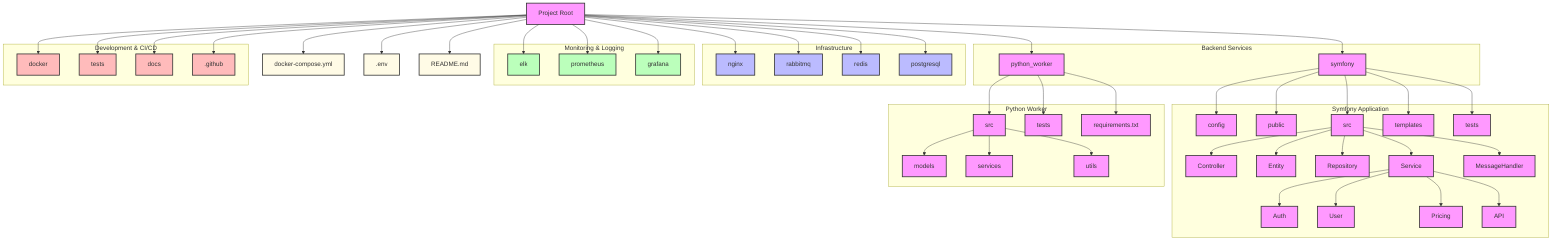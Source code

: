 graph TD
    A[Project Root] --> B[symfony]
    A --> C[python_worker]
    A --> D[nginx]
    A --> E[rabbitmq]
    A --> F[redis]
    A --> G[postgresql]
    A --> H[elk]
    A --> I[prometheus]
    A --> J[grafana]
    A --> K[docker]
    A --> L[tests]
    A --> M[docs]
    A --> N[.github]
    A --> O[docker-compose.yml]
    A --> P[.env]
    A --> Q[README.md]

    subgraph "Backend Services" 
    B
    C
    end

    subgraph "Infrastructure" 
    D
    E
    F
    G
    end

    subgraph "Monitoring & Logging" 
    H
    I
    J
    end

    subgraph "Development & CI/CD" 
    K
    L
    M
    N
    end

    subgraph Symfony Application
    B --> B1[config]
    B --> B2[public]
    B --> B3[src]
    B --> B4[templates]
    B --> B5[tests]
    B3 --> B31[Controller]
    B3 --> B32[Entity]
    B3 --> B33[Repository]
    B3 --> B34[Service]
    B3 --> B35[MessageHandler]
    B34 --> B341[Auth]
    B34 --> B342[User]
    B34 --> B343[Pricing]
    B34 --> B344[API]
    end

    subgraph Python Worker
    C --> C1[src]
    C --> C2[tests]
    C --> C3[requirements.txt]
    C1 --> C11[models]
    C1 --> C12[services]
    C1 --> C13[utils]
    end

    classDef default fill:#f9f,stroke:#333,stroke-width:2px;
    classDef infrastructure fill:#bbf,stroke:#333,stroke-width:2px;
    classDef monitoring fill:#bfb,stroke:#333,stroke-width:2px;
    classDef development fill:#fbb,stroke:#333,stroke-width:2px;
    classDef config fill:#fffbe6,stroke:#333,stroke-width:2px;

    class B,C default;
    class D,E,F,G infrastructure;
    class H,I,J monitoring;
    class K,L,M,N development;
    class O,P,Q config;